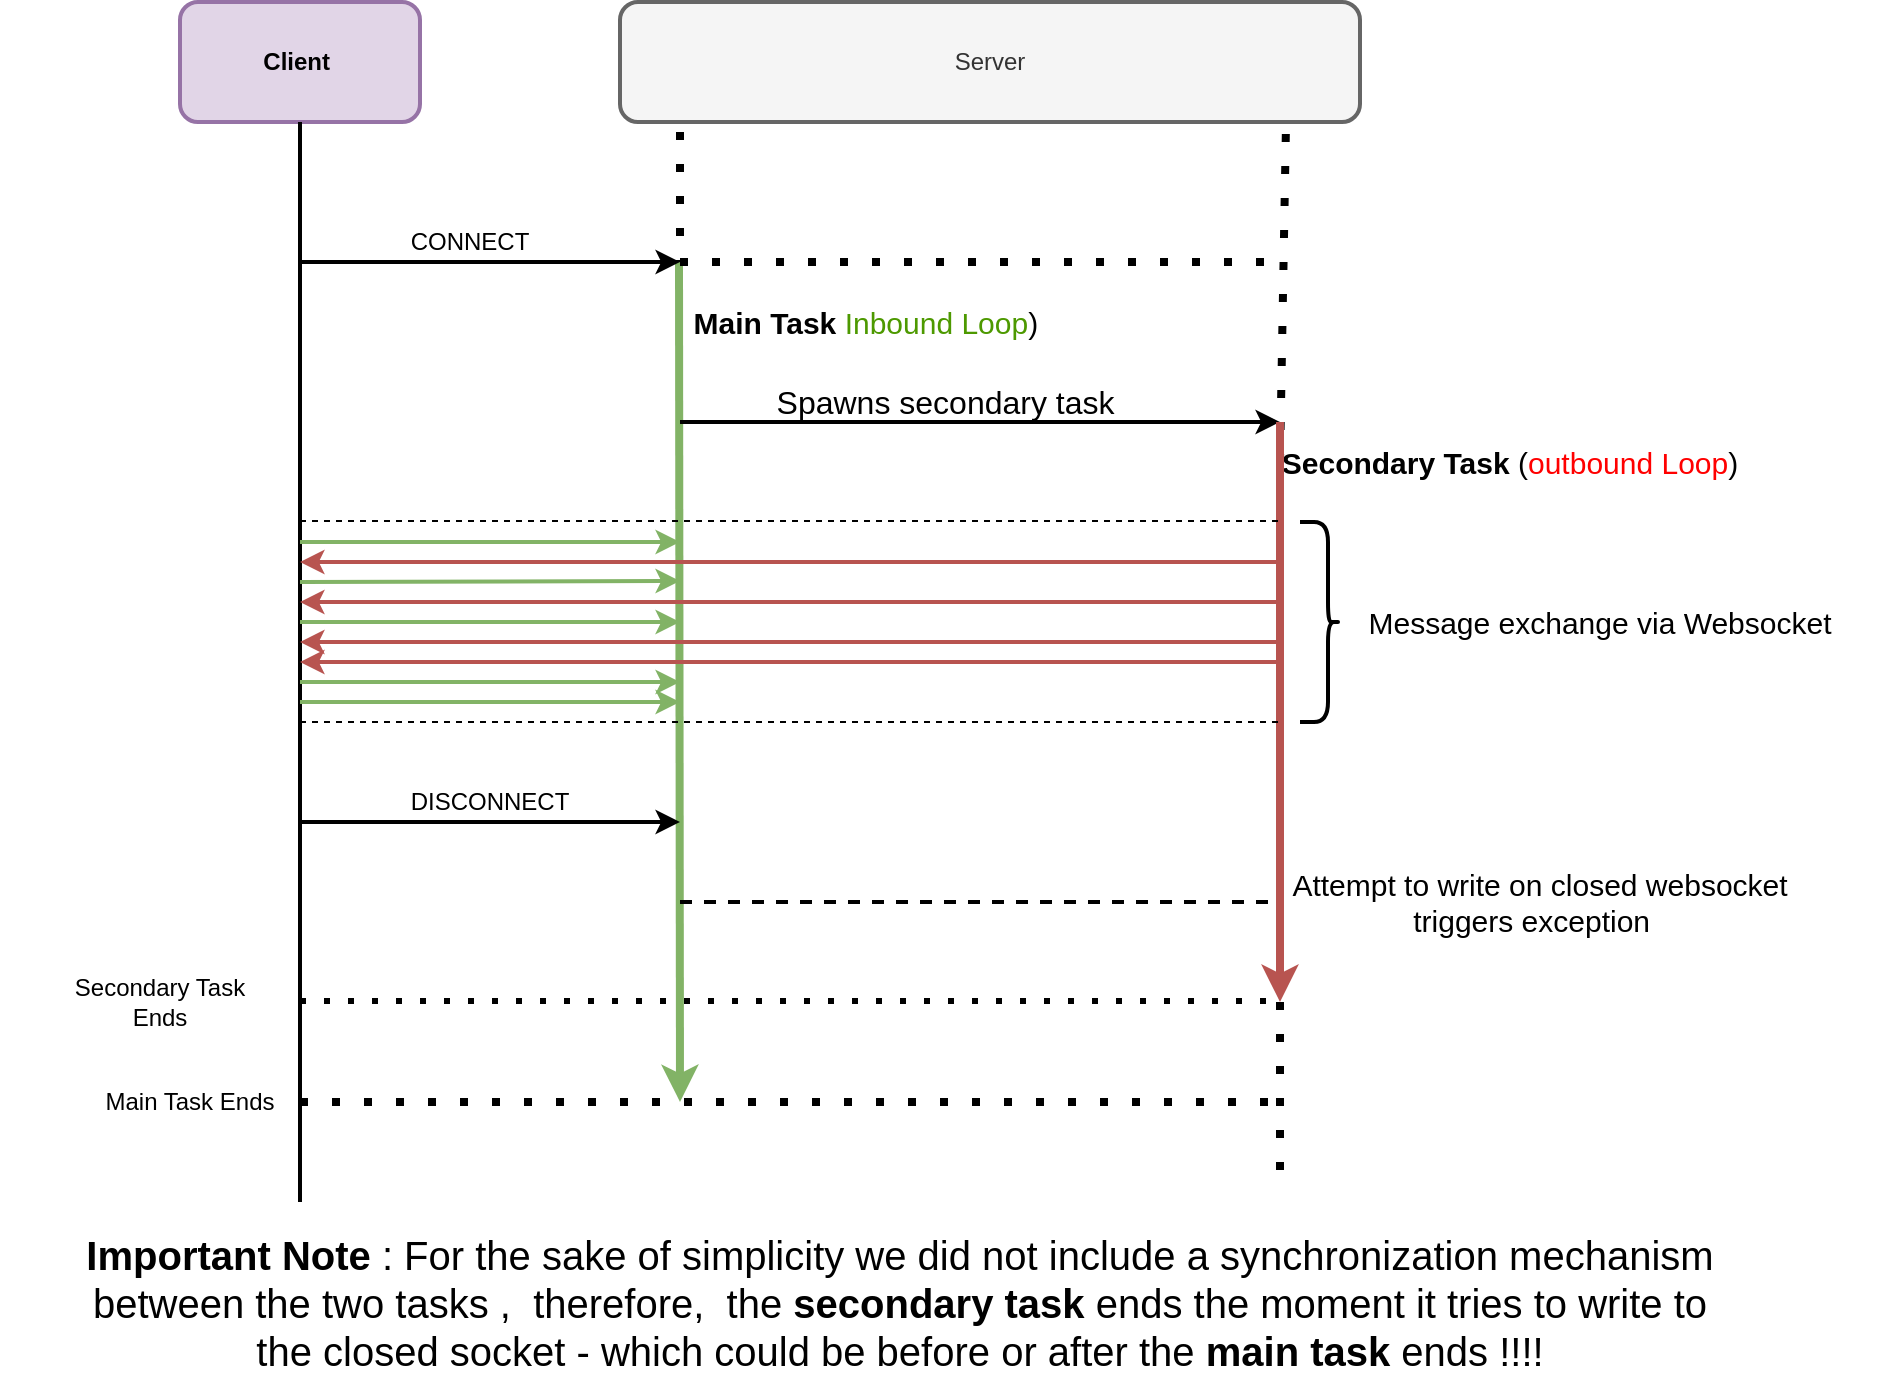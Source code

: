 <mxfile version="13.10.0" type="embed">
    <diagram id="tp-U2XIL1ygxBwKYcZLS" name="Page-1">
        <mxGraphModel dx="2049" dy="659" grid="1" gridSize="10" guides="1" tooltips="1" connect="1" arrows="1" fold="1" page="1" pageScale="1" pageWidth="850" pageHeight="1100" math="0" shadow="0">
            <root>
                <mxCell id="0"/>
                <mxCell id="1" parent="0"/>
                <mxCell id="Eqhsl-l708YWbT3KwR9u-1" value="&lt;b&gt;Client&amp;nbsp;&lt;/b&gt;" style="rounded=1;whiteSpace=wrap;html=1;fillColor=#e1d5e7;strokeColor=#9673a6;strokeWidth=2;" parent="1" vertex="1">
                    <mxGeometry x="50" y="30" width="120" height="60" as="geometry"/>
                </mxCell>
                <mxCell id="Eqhsl-l708YWbT3KwR9u-2" value="Server" style="rounded=1;whiteSpace=wrap;html=1;fillColor=#f5f5f5;strokeColor=#666666;fontColor=#333333;strokeWidth=2;" parent="1" vertex="1">
                    <mxGeometry x="270" y="30" width="370" height="60" as="geometry"/>
                </mxCell>
                <mxCell id="Eqhsl-l708YWbT3KwR9u-3" value="" style="endArrow=classic;html=1;strokeWidth=4;fillColor=#d5e8d4;strokeColor=#82b366;" parent="1" edge="1">
                    <mxGeometry width="50" height="50" relative="1" as="geometry">
                        <mxPoint x="299.5" y="160" as="sourcePoint"/>
                        <mxPoint x="300" y="580" as="targetPoint"/>
                    </mxGeometry>
                </mxCell>
                <mxCell id="Eqhsl-l708YWbT3KwR9u-4" value="" style="endArrow=none;html=1;exitX=0.5;exitY=1;exitDx=0;exitDy=0;fillColor=#dae8fc;strokeWidth=2;endFill=0;" parent="1" source="Eqhsl-l708YWbT3KwR9u-1" edge="1">
                    <mxGeometry width="50" height="50" relative="1" as="geometry">
                        <mxPoint x="400" y="380" as="sourcePoint"/>
                        <mxPoint x="110" y="630" as="targetPoint"/>
                    </mxGeometry>
                </mxCell>
                <mxCell id="Eqhsl-l708YWbT3KwR9u-5" value="" style="endArrow=classic;html=1;strokeWidth=2;" parent="1" edge="1">
                    <mxGeometry width="50" height="50" relative="1" as="geometry">
                        <mxPoint x="110" y="160" as="sourcePoint"/>
                        <mxPoint x="300" y="160" as="targetPoint"/>
                    </mxGeometry>
                </mxCell>
                <mxCell id="Eqhsl-l708YWbT3KwR9u-7" value="&lt;font style=&quot;font-size: 15px&quot;&gt;&lt;b&gt;Main Task&lt;/b&gt; &lt;font color=&quot;#4d9900&quot; style=&quot;font-size: 15px&quot;&gt;Inbound Loop&lt;/font&gt;)&amp;nbsp;&lt;/font&gt;" style="text;html=1;strokeColor=none;fillColor=none;align=center;verticalAlign=middle;whiteSpace=wrap;rounded=0;" parent="1" vertex="1">
                    <mxGeometry x="280" y="180" width="230" height="20" as="geometry"/>
                </mxCell>
                <mxCell id="Eqhsl-l708YWbT3KwR9u-8" value="&lt;font style=&quot;font-size: 15px&quot;&gt;&lt;b&gt;Secondary Task&lt;/b&gt; (&lt;font color=&quot;#ff0000&quot;&gt;outbound Loop&lt;/font&gt;)&lt;/font&gt;" style="text;html=1;strokeColor=none;fillColor=none;align=center;verticalAlign=middle;whiteSpace=wrap;rounded=0;strokeWidth=3;" parent="1" vertex="1">
                    <mxGeometry x="590" y="250" width="250" height="20" as="geometry"/>
                </mxCell>
                <mxCell id="Eqhsl-l708YWbT3KwR9u-9" value="CONNECT" style="text;html=1;strokeColor=none;fillColor=none;align=center;verticalAlign=middle;whiteSpace=wrap;rounded=0;" parent="1" vertex="1">
                    <mxGeometry x="110" y="140" width="170" height="20" as="geometry"/>
                </mxCell>
                <mxCell id="Eqhsl-l708YWbT3KwR9u-10" value="" style="endArrow=none;dashed=1;html=1;dashPattern=1 3;strokeWidth=4;" parent="1" edge="1">
                    <mxGeometry width="50" height="50" relative="1" as="geometry">
                        <mxPoint x="300" y="95" as="sourcePoint"/>
                        <mxPoint x="300" y="160" as="targetPoint"/>
                    </mxGeometry>
                </mxCell>
                <mxCell id="Eqhsl-l708YWbT3KwR9u-11" value="" style="endArrow=none;dashed=1;html=1;dashPattern=1 3;strokeWidth=4;" parent="1" edge="1">
                    <mxGeometry width="50" height="50" relative="1" as="geometry">
                        <mxPoint x="300" y="160" as="sourcePoint"/>
                        <mxPoint x="600" y="160" as="targetPoint"/>
                    </mxGeometry>
                </mxCell>
                <mxCell id="Eqhsl-l708YWbT3KwR9u-12" value="" style="endArrow=none;dashed=1;html=1;dashPattern=1 3;strokeWidth=4;entryX=0.9;entryY=1.017;entryDx=0;entryDy=0;entryPerimeter=0;" parent="1" target="Eqhsl-l708YWbT3KwR9u-2" edge="1">
                    <mxGeometry width="50" height="50" relative="1" as="geometry">
                        <mxPoint x="600" y="260" as="sourcePoint"/>
                        <mxPoint x="600" y="160" as="targetPoint"/>
                    </mxGeometry>
                </mxCell>
                <mxCell id="Eqhsl-l708YWbT3KwR9u-14" value="" style="endArrow=classic;html=1;strokeWidth=2;" parent="1" edge="1">
                    <mxGeometry width="50" height="50" relative="1" as="geometry">
                        <mxPoint x="300" y="240" as="sourcePoint"/>
                        <mxPoint x="600" y="240" as="targetPoint"/>
                    </mxGeometry>
                </mxCell>
                <mxCell id="Eqhsl-l708YWbT3KwR9u-15" value="&lt;font style=&quot;font-size: 16px&quot;&gt;Spawns secondary task&amp;nbsp;&lt;/font&gt;" style="text;html=1;strokeColor=none;fillColor=none;align=center;verticalAlign=middle;whiteSpace=wrap;rounded=0;" parent="1" vertex="1">
                    <mxGeometry x="290" y="220" width="290" height="20" as="geometry"/>
                </mxCell>
                <mxCell id="Eqhsl-l708YWbT3KwR9u-16" value="" style="endArrow=classic;html=1;strokeWidth=4;fillColor=#f8cecc;strokeColor=#b85450;" parent="1" edge="1">
                    <mxGeometry width="50" height="50" relative="1" as="geometry">
                        <mxPoint x="600" y="240" as="sourcePoint"/>
                        <mxPoint x="600" y="530" as="targetPoint"/>
                    </mxGeometry>
                </mxCell>
                <mxCell id="Eqhsl-l708YWbT3KwR9u-17" value="" style="endArrow=classic;html=1;strokeWidth=2;" parent="1" edge="1">
                    <mxGeometry width="50" height="50" relative="1" as="geometry">
                        <mxPoint x="110" y="440" as="sourcePoint"/>
                        <mxPoint x="300" y="440" as="targetPoint"/>
                    </mxGeometry>
                </mxCell>
                <mxCell id="Eqhsl-l708YWbT3KwR9u-18" value="DISCONNECT" style="text;html=1;strokeColor=none;fillColor=none;align=center;verticalAlign=middle;whiteSpace=wrap;rounded=0;" parent="1" vertex="1">
                    <mxGeometry x="120" y="420" width="170" height="20" as="geometry"/>
                </mxCell>
                <mxCell id="Eqhsl-l708YWbT3KwR9u-22" value="" style="endArrow=none;dashed=1;html=1;dashPattern=1 3;strokeWidth=3;" parent="1" edge="1">
                    <mxGeometry width="50" height="50" relative="1" as="geometry">
                        <mxPoint x="110" y="529.5" as="sourcePoint"/>
                        <mxPoint x="600" y="529.5" as="targetPoint"/>
                    </mxGeometry>
                </mxCell>
                <mxCell id="Eqhsl-l708YWbT3KwR9u-24" value="" style="endArrow=none;dashed=1;html=1;dashPattern=1 3;strokeWidth=4;" parent="1" edge="1">
                    <mxGeometry width="50" height="50" relative="1" as="geometry">
                        <mxPoint x="600" y="530" as="sourcePoint"/>
                        <mxPoint x="600" y="620" as="targetPoint"/>
                    </mxGeometry>
                </mxCell>
                <mxCell id="Eqhsl-l708YWbT3KwR9u-26" value="" style="endArrow=classic;html=1;strokeWidth=2;fillColor=#d5e8d4;strokeColor=#82b366;" parent="1" edge="1">
                    <mxGeometry width="50" height="50" relative="1" as="geometry">
                        <mxPoint x="110" y="300" as="sourcePoint"/>
                        <mxPoint x="300" y="300" as="targetPoint"/>
                    </mxGeometry>
                </mxCell>
                <mxCell id="Eqhsl-l708YWbT3KwR9u-27" value="" style="endArrow=classic;html=1;strokeWidth=2;fillColor=#d5e8d4;strokeColor=#82b366;" parent="1" edge="1">
                    <mxGeometry width="50" height="50" relative="1" as="geometry">
                        <mxPoint x="110" y="320" as="sourcePoint"/>
                        <mxPoint x="300" y="319.5" as="targetPoint"/>
                    </mxGeometry>
                </mxCell>
                <mxCell id="Eqhsl-l708YWbT3KwR9u-28" value="" style="endArrow=classic;html=1;strokeWidth=2;fillColor=#d5e8d4;strokeColor=#82b366;" parent="1" edge="1">
                    <mxGeometry width="50" height="50" relative="1" as="geometry">
                        <mxPoint x="110" y="340" as="sourcePoint"/>
                        <mxPoint x="300" y="340" as="targetPoint"/>
                    </mxGeometry>
                </mxCell>
                <mxCell id="Eqhsl-l708YWbT3KwR9u-29" value="" style="endArrow=classic;html=1;strokeWidth=2;fillColor=#f8cecc;strokeColor=#b85450;" parent="1" edge="1">
                    <mxGeometry width="50" height="50" relative="1" as="geometry">
                        <mxPoint x="600" y="330" as="sourcePoint"/>
                        <mxPoint x="110" y="330" as="targetPoint"/>
                    </mxGeometry>
                </mxCell>
                <mxCell id="Eqhsl-l708YWbT3KwR9u-35" value="" style="endArrow=classic;html=1;strokeWidth=2;fillColor=#f8cecc;strokeColor=#b85450;" parent="1" edge="1">
                    <mxGeometry width="50" height="50" relative="1" as="geometry">
                        <mxPoint x="600" y="310" as="sourcePoint"/>
                        <mxPoint x="110" y="310" as="targetPoint"/>
                    </mxGeometry>
                </mxCell>
                <mxCell id="Eqhsl-l708YWbT3KwR9u-36" value="" style="endArrow=classic;html=1;strokeWidth=2;fillColor=#f8cecc;strokeColor=#b85450;" parent="1" edge="1">
                    <mxGeometry width="50" height="50" relative="1" as="geometry">
                        <mxPoint x="600" y="350" as="sourcePoint"/>
                        <mxPoint x="110" y="350" as="targetPoint"/>
                    </mxGeometry>
                </mxCell>
                <mxCell id="Eqhsl-l708YWbT3KwR9u-37" value="" style="endArrow=classic;html=1;strokeWidth=2;fillColor=#f8cecc;strokeColor=#b85450;" parent="1" edge="1">
                    <mxGeometry width="50" height="50" relative="1" as="geometry">
                        <mxPoint x="600" y="360" as="sourcePoint"/>
                        <mxPoint x="110" y="360" as="targetPoint"/>
                    </mxGeometry>
                </mxCell>
                <mxCell id="Eqhsl-l708YWbT3KwR9u-38" value="" style="endArrow=classic;html=1;strokeWidth=2;fillColor=#d5e8d4;strokeColor=#82b366;" parent="1" edge="1">
                    <mxGeometry width="50" height="50" relative="1" as="geometry">
                        <mxPoint x="110" y="370" as="sourcePoint"/>
                        <mxPoint x="300" y="370" as="targetPoint"/>
                    </mxGeometry>
                </mxCell>
                <mxCell id="Eqhsl-l708YWbT3KwR9u-39" value="" style="endArrow=classic;html=1;strokeWidth=2;fillColor=#d5e8d4;strokeColor=#82b366;" parent="1" edge="1">
                    <mxGeometry width="50" height="50" relative="1" as="geometry">
                        <mxPoint x="110" y="380" as="sourcePoint"/>
                        <mxPoint x="300" y="380" as="targetPoint"/>
                    </mxGeometry>
                </mxCell>
                <mxCell id="Eqhsl-l708YWbT3KwR9u-44" value="" style="shape=curlyBracket;whiteSpace=wrap;html=1;rounded=1;strokeWidth=2;rotation=-180;size=0.3;" parent="1" vertex="1">
                    <mxGeometry x="610" y="290" width="20" height="100" as="geometry"/>
                </mxCell>
                <mxCell id="Eqhsl-l708YWbT3KwR9u-45" value="&lt;span style=&quot;font-size: 15px&quot;&gt;Message exchange via Websocket&lt;/span&gt;" style="text;html=1;strokeColor=none;fillColor=none;align=center;verticalAlign=middle;whiteSpace=wrap;rounded=0;" parent="1" vertex="1">
                    <mxGeometry x="620" y="330" width="280" height="20" as="geometry"/>
                </mxCell>
                <mxCell id="Eqhsl-l708YWbT3KwR9u-46" value="Main Task Ends" style="text;html=1;strokeColor=none;fillColor=none;align=center;verticalAlign=middle;whiteSpace=wrap;rounded=0;" parent="1" vertex="1">
                    <mxGeometry x="10" y="570" width="90" height="20" as="geometry"/>
                </mxCell>
                <mxCell id="Eqhsl-l708YWbT3KwR9u-48" value="Secondary Task&lt;br&gt;Ends" style="text;html=1;strokeColor=none;fillColor=none;align=center;verticalAlign=middle;whiteSpace=wrap;rounded=0;" parent="1" vertex="1">
                    <mxGeometry x="-40" y="520" width="160" height="20" as="geometry"/>
                </mxCell>
                <mxCell id="Eqhsl-l708YWbT3KwR9u-49" value="" style="endArrow=none;dashed=1;html=1;dashPattern=1 3;strokeWidth=4;" parent="1" edge="1">
                    <mxGeometry width="50" height="50" relative="1" as="geometry">
                        <mxPoint x="110" y="580" as="sourcePoint"/>
                        <mxPoint x="600" y="580" as="targetPoint"/>
                    </mxGeometry>
                </mxCell>
                <mxCell id="1IkUDJrbr7K4-iQkpPMn-1" value="" style="endArrow=none;dashed=1;html=1;" parent="1" edge="1">
                    <mxGeometry width="50" height="50" relative="1" as="geometry">
                        <mxPoint x="110" y="390" as="sourcePoint"/>
                        <mxPoint x="600" y="390" as="targetPoint"/>
                    </mxGeometry>
                </mxCell>
                <mxCell id="1IkUDJrbr7K4-iQkpPMn-2" value="" style="endArrow=none;dashed=1;html=1;" parent="1" edge="1">
                    <mxGeometry width="50" height="50" relative="1" as="geometry">
                        <mxPoint x="110" y="289.5" as="sourcePoint"/>
                        <mxPoint x="600" y="289.5" as="targetPoint"/>
                    </mxGeometry>
                </mxCell>
                <mxCell id="1IkUDJrbr7K4-iQkpPMn-5" value="" style="endArrow=none;dashed=1;html=1;strokeWidth=2;" edge="1" parent="1">
                    <mxGeometry width="50" height="50" relative="1" as="geometry">
                        <mxPoint x="300" y="480" as="sourcePoint"/>
                        <mxPoint x="600" y="480" as="targetPoint"/>
                    </mxGeometry>
                </mxCell>
                <mxCell id="1IkUDJrbr7K4-iQkpPMn-7" value="&lt;font style=&quot;font-size: 15px&quot;&gt;Attempt to write on closed websocket triggers exception&amp;nbsp;&amp;nbsp;&lt;/font&gt;" style="text;html=1;strokeColor=none;fillColor=none;align=center;verticalAlign=middle;whiteSpace=wrap;rounded=0;" vertex="1" parent="1">
                    <mxGeometry x="580" y="470" width="300" height="20" as="geometry"/>
                </mxCell>
                <mxCell id="1IkUDJrbr7K4-iQkpPMn-8" value="&lt;font style=&quot;font-size: 20px&quot;&gt;&lt;font style=&quot;font-size: 20px&quot;&gt;&lt;b&gt;Important Note&lt;/b&gt;&lt;/font&gt;&amp;nbsp;: For the sake of simplicity we did not include a synchronization mechanism between the two tasks ,&amp;nbsp; therefore,&amp;nbsp; the &lt;b&gt;secondary task&lt;/b&gt; ends the moment it tries to write to the closed socket - which could be before or after the &lt;b&gt;main task&lt;/b&gt; ends !!!!&lt;/font&gt;" style="text;html=1;strokeColor=none;fillColor=none;align=center;verticalAlign=middle;whiteSpace=wrap;rounded=0;" vertex="1" parent="1">
                    <mxGeometry x="-10" y="670" width="840" height="20" as="geometry"/>
                </mxCell>
            </root>
        </mxGraphModel>
    </diagram>
</mxfile>